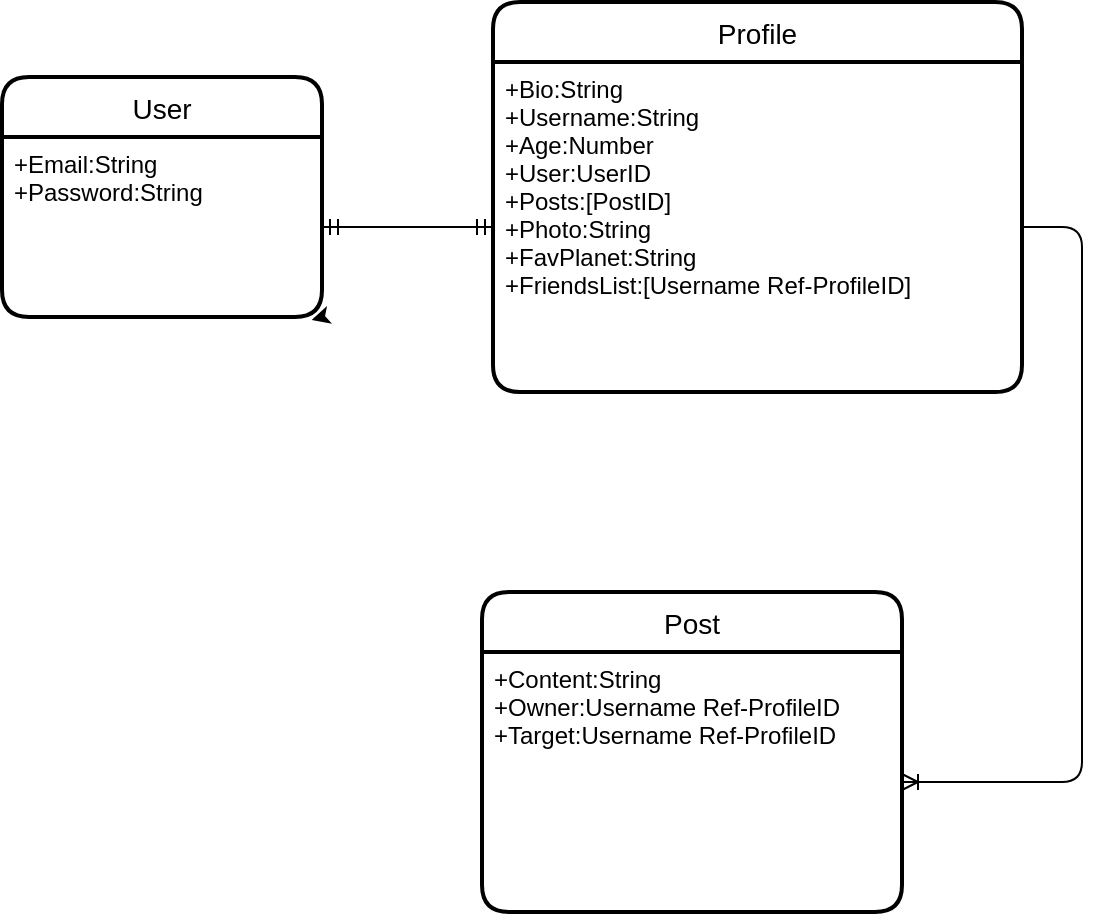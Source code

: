 <mxfile>
    <diagram id="mKbNgIMhx3-CPgFHHdd7" name="Page-1">
        <mxGraphModel dx="956" dy="543" grid="1" gridSize="10" guides="1" tooltips="1" connect="1" arrows="1" fold="1" page="1" pageScale="1" pageWidth="850" pageHeight="1100" math="0" shadow="0">
            <root>
                <mxCell id="0"/>
                <mxCell id="1" parent="0"/>
                <mxCell id="22" value="User" style="swimlane;childLayout=stackLayout;horizontal=1;startSize=30;horizontalStack=0;rounded=1;fontSize=14;fontStyle=0;strokeWidth=2;resizeParent=0;resizeLast=1;shadow=0;dashed=0;align=center;" vertex="1" parent="1">
                    <mxGeometry x="40" y="62.5" width="160" height="120" as="geometry"/>
                </mxCell>
                <mxCell id="23" value="+Email:String&#10;+Password:String" style="align=left;strokeColor=none;fillColor=none;spacingLeft=4;fontSize=12;verticalAlign=top;resizable=0;rotatable=0;part=1;" vertex="1" parent="22">
                    <mxGeometry y="30" width="160" height="90" as="geometry"/>
                </mxCell>
                <mxCell id="27" style="edgeStyle=none;html=1;exitX=1;exitY=1;exitDx=0;exitDy=0;entryX=0.968;entryY=1.016;entryDx=0;entryDy=0;entryPerimeter=0;" edge="1" parent="22" source="23" target="23">
                    <mxGeometry relative="1" as="geometry"/>
                </mxCell>
                <mxCell id="25" value="" style="edgeStyle=entityRelationEdgeStyle;fontSize=12;html=1;endArrow=ERmandOne;startArrow=ERmandOne;" edge="1" parent="1" source="23" target="29">
                    <mxGeometry width="100" height="100" relative="1" as="geometry">
                        <mxPoint x="220" y="250" as="sourcePoint"/>
                        <mxPoint x="320" y="150" as="targetPoint"/>
                    </mxGeometry>
                </mxCell>
                <mxCell id="26" value="" style="edgeStyle=entityRelationEdgeStyle;fontSize=12;html=1;endArrow=ERoneToMany;entryX=1;entryY=0.5;entryDx=0;entryDy=0;" edge="1" parent="1" source="29" target="35">
                    <mxGeometry width="100" height="100" relative="1" as="geometry">
                        <mxPoint x="620" y="150" as="sourcePoint"/>
                        <mxPoint x="240" y="517" as="targetPoint"/>
                    </mxGeometry>
                </mxCell>
                <mxCell id="28" value="Profile" style="swimlane;childLayout=stackLayout;horizontal=1;startSize=30;horizontalStack=0;rounded=1;fontSize=14;fontStyle=0;strokeWidth=2;resizeParent=0;resizeLast=1;shadow=0;dashed=0;align=center;" vertex="1" parent="1">
                    <mxGeometry x="285.5" y="25" width="264.5" height="195" as="geometry"/>
                </mxCell>
                <mxCell id="29" value="+Bio:String&#10;+Username:String&#10;+Age:Number&#10;+User:UserID&#10;+Posts:[PostID]&#10;+Photo:String&#10;+FavPlanet:String&#10;+FriendsList:[Username Ref-ProfileID]" style="align=left;strokeColor=none;fillColor=none;spacingLeft=4;fontSize=12;verticalAlign=top;resizable=0;rotatable=0;part=1;" vertex="1" parent="28">
                    <mxGeometry y="30" width="264.5" height="165" as="geometry"/>
                </mxCell>
                <mxCell id="34" value="Post" style="swimlane;childLayout=stackLayout;horizontal=1;startSize=30;horizontalStack=0;rounded=1;fontSize=14;fontStyle=0;strokeWidth=2;resizeParent=0;resizeLast=1;shadow=0;dashed=0;align=center;" vertex="1" parent="1">
                    <mxGeometry x="280" y="320" width="210" height="160" as="geometry"/>
                </mxCell>
                <mxCell id="35" value="+Content:String&#10;+Owner:Username Ref-ProfileID&#10;+Target:Username Ref-ProfileID" style="align=left;strokeColor=none;fillColor=none;spacingLeft=4;fontSize=12;verticalAlign=top;resizable=0;rotatable=0;part=1;" vertex="1" parent="34">
                    <mxGeometry y="30" width="210" height="130" as="geometry"/>
                </mxCell>
            </root>
        </mxGraphModel>
    </diagram>
</mxfile>